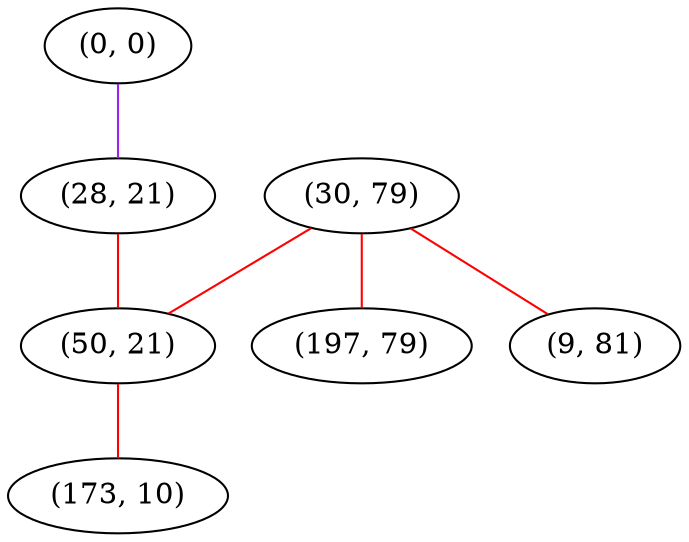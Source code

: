 graph "" {
"(0, 0)";
"(30, 79)";
"(28, 21)";
"(197, 79)";
"(9, 81)";
"(50, 21)";
"(173, 10)";
"(0, 0)" -- "(28, 21)"  [color=purple, key=0, weight=4];
"(30, 79)" -- "(50, 21)"  [color=red, key=0, weight=1];
"(30, 79)" -- "(197, 79)"  [color=red, key=0, weight=1];
"(30, 79)" -- "(9, 81)"  [color=red, key=0, weight=1];
"(28, 21)" -- "(50, 21)"  [color=red, key=0, weight=1];
"(50, 21)" -- "(173, 10)"  [color=red, key=0, weight=1];
}
